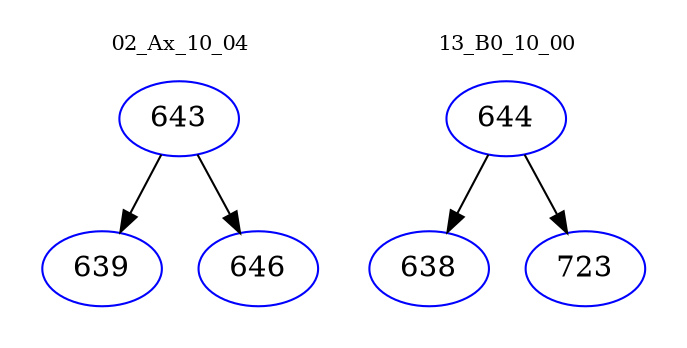 digraph{
subgraph cluster_0 {
color = white
label = "02_Ax_10_04";
fontsize=10;
T0_643 [label="643", color="blue"]
T0_643 -> T0_639 [color="black"]
T0_639 [label="639", color="blue"]
T0_643 -> T0_646 [color="black"]
T0_646 [label="646", color="blue"]
}
subgraph cluster_1 {
color = white
label = "13_B0_10_00";
fontsize=10;
T1_644 [label="644", color="blue"]
T1_644 -> T1_638 [color="black"]
T1_638 [label="638", color="blue"]
T1_644 -> T1_723 [color="black"]
T1_723 [label="723", color="blue"]
}
}
